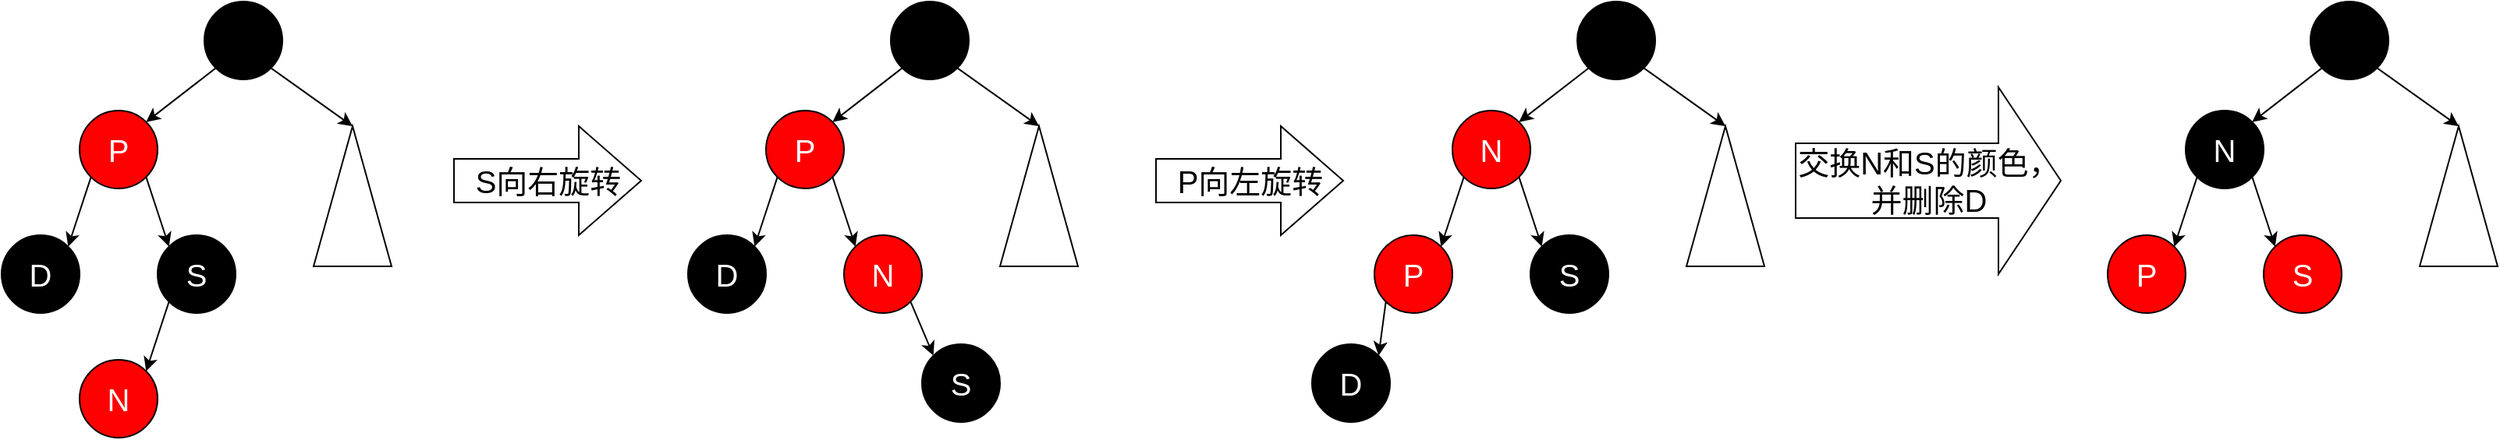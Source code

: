 <mxfile version="20.4.0" type="device"><diagram id="R-cHSDtUfPkVtpVSe-z4" name="Page-1"><mxGraphModel dx="572" dy="705" grid="1" gridSize="10" guides="1" tooltips="1" connect="1" arrows="1" fold="1" page="1" pageScale="1" pageWidth="850" pageHeight="1100" math="0" shadow="0"><root><mxCell id="0"/><mxCell id="1" parent="0"/><mxCell id="n1B0MFmd508IJaJsGRzu-167" style="edgeStyle=none;rounded=0;orthogonalLoop=1;jettySize=auto;html=1;exitX=0;exitY=1;exitDx=0;exitDy=0;entryX=1;entryY=0;entryDx=0;entryDy=0;fontSize=20;fontColor=#000000;" edge="1" parent="1" source="n1B0MFmd508IJaJsGRzu-57" target="n1B0MFmd508IJaJsGRzu-166"><mxGeometry relative="1" as="geometry"/></mxCell><mxCell id="n1B0MFmd508IJaJsGRzu-57" value="&lt;font style=&quot;font-size: 20px;&quot; color=&quot;#ffffff&quot;&gt;S&lt;/font&gt;" style="ellipse;whiteSpace=wrap;html=1;aspect=fixed;fillColor=#000000;" vertex="1" parent="1"><mxGeometry x="1010" y="160" width="50" height="50" as="geometry"/></mxCell><mxCell id="n1B0MFmd508IJaJsGRzu-58" style="edgeStyle=none;rounded=0;orthogonalLoop=1;jettySize=auto;html=1;exitX=0;exitY=1;exitDx=0;exitDy=0;entryX=1;entryY=0;entryDx=0;entryDy=0;fontSize=20;fontColor=#FFFFFF;" edge="1" parent="1" source="n1B0MFmd508IJaJsGRzu-60" target="n1B0MFmd508IJaJsGRzu-61"><mxGeometry relative="1" as="geometry"/></mxCell><mxCell id="n1B0MFmd508IJaJsGRzu-59" style="edgeStyle=none;rounded=0;orthogonalLoop=1;jettySize=auto;html=1;exitX=1;exitY=1;exitDx=0;exitDy=0;entryX=0;entryY=0;entryDx=0;entryDy=0;fontSize=20;fontColor=#FFFFFF;" edge="1" parent="1" source="n1B0MFmd508IJaJsGRzu-60" target="n1B0MFmd508IJaJsGRzu-57"><mxGeometry relative="1" as="geometry"/></mxCell><mxCell id="n1B0MFmd508IJaJsGRzu-60" value="&lt;font color=&quot;#ffffff&quot;&gt;&lt;span style=&quot;font-size: 20px;&quot;&gt;P&lt;br&gt;&lt;/span&gt;&lt;/font&gt;" style="ellipse;whiteSpace=wrap;html=1;aspect=fixed;fillColor=#FF0000;" vertex="1" parent="1"><mxGeometry x="960" y="80" width="50" height="50" as="geometry"/></mxCell><mxCell id="n1B0MFmd508IJaJsGRzu-61" value="&lt;font color=&quot;#ffffff&quot;&gt;&lt;span style=&quot;font-size: 20px;&quot;&gt;D&lt;/span&gt;&lt;/font&gt;" style="ellipse;whiteSpace=wrap;html=1;aspect=fixed;fillColor=#000000;" vertex="1" parent="1"><mxGeometry x="910" y="160" width="50" height="50" as="geometry"/></mxCell><mxCell id="n1B0MFmd508IJaJsGRzu-153" style="edgeStyle=none;rounded=0;orthogonalLoop=1;jettySize=auto;html=1;exitX=0;exitY=1;exitDx=0;exitDy=0;entryX=1;entryY=0;entryDx=0;entryDy=0;fontSize=20;fontColor=#000000;" edge="1" parent="1" source="n1B0MFmd508IJaJsGRzu-152" target="n1B0MFmd508IJaJsGRzu-60"><mxGeometry relative="1" as="geometry"/></mxCell><mxCell id="n1B0MFmd508IJaJsGRzu-155" style="edgeStyle=none;rounded=0;orthogonalLoop=1;jettySize=auto;html=1;exitX=1;exitY=1;exitDx=0;exitDy=0;entryX=1;entryY=0.5;entryDx=0;entryDy=0;fontSize=20;fontColor=#000000;" edge="1" parent="1" source="n1B0MFmd508IJaJsGRzu-152" target="n1B0MFmd508IJaJsGRzu-154"><mxGeometry relative="1" as="geometry"/></mxCell><mxCell id="n1B0MFmd508IJaJsGRzu-152" value="&lt;font color=&quot;#ffffff&quot;&gt;&lt;span style=&quot;font-size: 20px;&quot;&gt;&lt;br&gt;&lt;/span&gt;&lt;/font&gt;" style="ellipse;whiteSpace=wrap;html=1;aspect=fixed;fillColor=#000000;" vertex="1" parent="1"><mxGeometry x="1040" y="10" width="50" height="50" as="geometry"/></mxCell><mxCell id="n1B0MFmd508IJaJsGRzu-154" value="" style="triangle;whiteSpace=wrap;html=1;shadow=0;sketch=0;strokeColor=#000000;fontSize=20;fontColor=#000000;fillColor=#FFFFFF;rotation=-90;" vertex="1" parent="1"><mxGeometry x="1090" y="110" width="90" height="50" as="geometry"/></mxCell><mxCell id="n1B0MFmd508IJaJsGRzu-165" value="&lt;font color=&quot;#000000&quot;&gt;S向右旋转&lt;/font&gt;" style="html=1;shadow=0;dashed=0;align=center;verticalAlign=middle;shape=mxgraph.arrows2.arrow;dy=0.6;dx=40;notch=0;sketch=0;strokeColor=#000000;fontSize=20;fontColor=#FFFFFF;fillColor=#FFFFFF;" vertex="1" parent="1"><mxGeometry x="1200" y="90" width="120" height="70" as="geometry"/></mxCell><mxCell id="n1B0MFmd508IJaJsGRzu-166" value="&lt;font style=&quot;font-size: 20px;&quot; color=&quot;#ffffff&quot;&gt;N&lt;/font&gt;" style="ellipse;whiteSpace=wrap;html=1;aspect=fixed;fillColor=#FF0000;" vertex="1" parent="1"><mxGeometry x="960" y="240" width="50" height="50" as="geometry"/></mxCell><mxCell id="n1B0MFmd508IJaJsGRzu-169" value="&lt;font style=&quot;font-size: 20px;&quot; color=&quot;#ffffff&quot;&gt;S&lt;/font&gt;" style="ellipse;whiteSpace=wrap;html=1;aspect=fixed;fillColor=#000000;" vertex="1" parent="1"><mxGeometry x="1500" y="230" width="50" height="50" as="geometry"/></mxCell><mxCell id="n1B0MFmd508IJaJsGRzu-170" style="edgeStyle=none;rounded=0;orthogonalLoop=1;jettySize=auto;html=1;exitX=0;exitY=1;exitDx=0;exitDy=0;entryX=1;entryY=0;entryDx=0;entryDy=0;fontSize=20;fontColor=#FFFFFF;" edge="1" parent="1" source="n1B0MFmd508IJaJsGRzu-172" target="n1B0MFmd508IJaJsGRzu-173"><mxGeometry relative="1" as="geometry"/></mxCell><mxCell id="n1B0MFmd508IJaJsGRzu-179" style="edgeStyle=none;rounded=0;orthogonalLoop=1;jettySize=auto;html=1;exitX=1;exitY=1;exitDx=0;exitDy=0;entryX=0;entryY=0;entryDx=0;entryDy=0;fontSize=20;fontColor=#FFFFFF;" edge="1" parent="1" source="n1B0MFmd508IJaJsGRzu-172" target="n1B0MFmd508IJaJsGRzu-178"><mxGeometry relative="1" as="geometry"/></mxCell><mxCell id="n1B0MFmd508IJaJsGRzu-172" value="&lt;font color=&quot;#ffffff&quot;&gt;&lt;span style=&quot;font-size: 20px;&quot;&gt;P&lt;br&gt;&lt;/span&gt;&lt;/font&gt;" style="ellipse;whiteSpace=wrap;html=1;aspect=fixed;fillColor=#FF0000;" vertex="1" parent="1"><mxGeometry x="1400" y="80" width="50" height="50" as="geometry"/></mxCell><mxCell id="n1B0MFmd508IJaJsGRzu-173" value="&lt;font color=&quot;#ffffff&quot;&gt;&lt;span style=&quot;font-size: 20px;&quot;&gt;D&lt;/span&gt;&lt;/font&gt;" style="ellipse;whiteSpace=wrap;html=1;aspect=fixed;fillColor=#000000;" vertex="1" parent="1"><mxGeometry x="1350" y="160" width="50" height="50" as="geometry"/></mxCell><mxCell id="n1B0MFmd508IJaJsGRzu-174" style="edgeStyle=none;rounded=0;orthogonalLoop=1;jettySize=auto;html=1;exitX=0;exitY=1;exitDx=0;exitDy=0;entryX=1;entryY=0;entryDx=0;entryDy=0;fontSize=20;fontColor=#000000;" edge="1" parent="1" source="n1B0MFmd508IJaJsGRzu-176" target="n1B0MFmd508IJaJsGRzu-172"><mxGeometry relative="1" as="geometry"/></mxCell><mxCell id="n1B0MFmd508IJaJsGRzu-175" style="edgeStyle=none;rounded=0;orthogonalLoop=1;jettySize=auto;html=1;exitX=1;exitY=1;exitDx=0;exitDy=0;entryX=1;entryY=0.5;entryDx=0;entryDy=0;fontSize=20;fontColor=#000000;" edge="1" parent="1" source="n1B0MFmd508IJaJsGRzu-176" target="n1B0MFmd508IJaJsGRzu-177"><mxGeometry relative="1" as="geometry"/></mxCell><mxCell id="n1B0MFmd508IJaJsGRzu-176" value="&lt;font color=&quot;#ffffff&quot;&gt;&lt;span style=&quot;font-size: 20px;&quot;&gt;&lt;br&gt;&lt;/span&gt;&lt;/font&gt;" style="ellipse;whiteSpace=wrap;html=1;aspect=fixed;fillColor=#000000;" vertex="1" parent="1"><mxGeometry x="1480" y="10" width="50" height="50" as="geometry"/></mxCell><mxCell id="n1B0MFmd508IJaJsGRzu-177" value="" style="triangle;whiteSpace=wrap;html=1;shadow=0;sketch=0;strokeColor=#000000;fontSize=20;fontColor=#000000;fillColor=#FFFFFF;rotation=-90;" vertex="1" parent="1"><mxGeometry x="1530" y="110" width="90" height="50" as="geometry"/></mxCell><mxCell id="n1B0MFmd508IJaJsGRzu-180" style="edgeStyle=none;rounded=0;orthogonalLoop=1;jettySize=auto;html=1;exitX=1;exitY=1;exitDx=0;exitDy=0;entryX=0;entryY=0;entryDx=0;entryDy=0;fontSize=20;fontColor=#FFFFFF;" edge="1" parent="1" source="n1B0MFmd508IJaJsGRzu-178" target="n1B0MFmd508IJaJsGRzu-169"><mxGeometry relative="1" as="geometry"/></mxCell><mxCell id="n1B0MFmd508IJaJsGRzu-178" value="&lt;font style=&quot;font-size: 20px;&quot; color=&quot;#ffffff&quot;&gt;N&lt;/font&gt;" style="ellipse;whiteSpace=wrap;html=1;aspect=fixed;fillColor=#FF0000;" vertex="1" parent="1"><mxGeometry x="1450" y="160" width="50" height="50" as="geometry"/></mxCell><mxCell id="n1B0MFmd508IJaJsGRzu-181" value="&lt;font color=&quot;#000000&quot;&gt;P向左旋转&lt;/font&gt;" style="html=1;shadow=0;dashed=0;align=center;verticalAlign=middle;shape=mxgraph.arrows2.arrow;dy=0.6;dx=40;notch=0;sketch=0;strokeColor=#000000;fontSize=20;fontColor=#FFFFFF;fillColor=#FFFFFF;" vertex="1" parent="1"><mxGeometry x="1650" y="90" width="120" height="70" as="geometry"/></mxCell><mxCell id="n1B0MFmd508IJaJsGRzu-182" value="&lt;font style=&quot;font-size: 20px;&quot; color=&quot;#ffffff&quot;&gt;S&lt;/font&gt;" style="ellipse;whiteSpace=wrap;html=1;aspect=fixed;fillColor=#000000;" vertex="1" parent="1"><mxGeometry x="1890" y="160" width="50" height="50" as="geometry"/></mxCell><mxCell id="n1B0MFmd508IJaJsGRzu-196" style="edgeStyle=none;rounded=0;orthogonalLoop=1;jettySize=auto;html=1;exitX=0;exitY=1;exitDx=0;exitDy=0;entryX=1;entryY=0;entryDx=0;entryDy=0;fontSize=20;fontColor=#FFFFFF;" edge="1" parent="1" source="n1B0MFmd508IJaJsGRzu-185" target="n1B0MFmd508IJaJsGRzu-186"><mxGeometry relative="1" as="geometry"/></mxCell><mxCell id="n1B0MFmd508IJaJsGRzu-185" value="&lt;font color=&quot;#ffffff&quot;&gt;&lt;span style=&quot;font-size: 20px;&quot;&gt;P&lt;br&gt;&lt;/span&gt;&lt;/font&gt;" style="ellipse;whiteSpace=wrap;html=1;aspect=fixed;fillColor=#FF0000;" vertex="1" parent="1"><mxGeometry x="1790" y="160" width="50" height="50" as="geometry"/></mxCell><mxCell id="n1B0MFmd508IJaJsGRzu-186" value="&lt;font color=&quot;#ffffff&quot;&gt;&lt;span style=&quot;font-size: 20px;&quot;&gt;D&lt;/span&gt;&lt;/font&gt;" style="ellipse;whiteSpace=wrap;html=1;aspect=fixed;fillColor=#000000;" vertex="1" parent="1"><mxGeometry x="1750" y="230" width="50" height="50" as="geometry"/></mxCell><mxCell id="n1B0MFmd508IJaJsGRzu-188" style="edgeStyle=none;rounded=0;orthogonalLoop=1;jettySize=auto;html=1;exitX=1;exitY=1;exitDx=0;exitDy=0;entryX=1;entryY=0.5;entryDx=0;entryDy=0;fontSize=20;fontColor=#000000;" edge="1" parent="1" source="n1B0MFmd508IJaJsGRzu-189" target="n1B0MFmd508IJaJsGRzu-190"><mxGeometry relative="1" as="geometry"/></mxCell><mxCell id="n1B0MFmd508IJaJsGRzu-193" style="edgeStyle=none;rounded=0;orthogonalLoop=1;jettySize=auto;html=1;exitX=0;exitY=1;exitDx=0;exitDy=0;entryX=1;entryY=0;entryDx=0;entryDy=0;fontSize=20;fontColor=#FFFFFF;" edge="1" parent="1" source="n1B0MFmd508IJaJsGRzu-189" target="n1B0MFmd508IJaJsGRzu-192"><mxGeometry relative="1" as="geometry"/></mxCell><mxCell id="n1B0MFmd508IJaJsGRzu-189" value="&lt;font color=&quot;#ffffff&quot;&gt;&lt;span style=&quot;font-size: 20px;&quot;&gt;&lt;br&gt;&lt;/span&gt;&lt;/font&gt;" style="ellipse;whiteSpace=wrap;html=1;aspect=fixed;fillColor=#000000;" vertex="1" parent="1"><mxGeometry x="1920" y="10" width="50" height="50" as="geometry"/></mxCell><mxCell id="n1B0MFmd508IJaJsGRzu-190" value="" style="triangle;whiteSpace=wrap;html=1;shadow=0;sketch=0;strokeColor=#000000;fontSize=20;fontColor=#000000;fillColor=#FFFFFF;rotation=-90;" vertex="1" parent="1"><mxGeometry x="1970" y="110" width="90" height="50" as="geometry"/></mxCell><mxCell id="n1B0MFmd508IJaJsGRzu-194" style="edgeStyle=none;rounded=0;orthogonalLoop=1;jettySize=auto;html=1;exitX=0;exitY=1;exitDx=0;exitDy=0;entryX=1;entryY=0;entryDx=0;entryDy=0;fontSize=20;fontColor=#FFFFFF;" edge="1" parent="1" source="n1B0MFmd508IJaJsGRzu-192" target="n1B0MFmd508IJaJsGRzu-185"><mxGeometry relative="1" as="geometry"/></mxCell><mxCell id="n1B0MFmd508IJaJsGRzu-195" style="edgeStyle=none;rounded=0;orthogonalLoop=1;jettySize=auto;html=1;exitX=1;exitY=1;exitDx=0;exitDy=0;entryX=0;entryY=0;entryDx=0;entryDy=0;fontSize=20;fontColor=#FFFFFF;" edge="1" parent="1" source="n1B0MFmd508IJaJsGRzu-192" target="n1B0MFmd508IJaJsGRzu-182"><mxGeometry relative="1" as="geometry"/></mxCell><mxCell id="n1B0MFmd508IJaJsGRzu-192" value="&lt;font style=&quot;font-size: 20px;&quot; color=&quot;#ffffff&quot;&gt;N&lt;/font&gt;" style="ellipse;whiteSpace=wrap;html=1;aspect=fixed;fillColor=#FF0000;" vertex="1" parent="1"><mxGeometry x="1840" y="80" width="50" height="50" as="geometry"/></mxCell><mxCell id="n1B0MFmd508IJaJsGRzu-197" value="&lt;font color=&quot;#000000&quot;&gt;交换N和S的颜色，&lt;br&gt;并删除D&lt;/font&gt;" style="html=1;shadow=0;dashed=0;align=center;verticalAlign=middle;shape=mxgraph.arrows2.arrow;dy=0.6;dx=40;notch=0;sketch=0;strokeColor=#000000;fontSize=20;fontColor=#FFFFFF;fillColor=#FFFFFF;" vertex="1" parent="1"><mxGeometry x="2060" y="65" width="170" height="120" as="geometry"/></mxCell><mxCell id="n1B0MFmd508IJaJsGRzu-198" value="&lt;font style=&quot;font-size: 20px;&quot; color=&quot;#ffffff&quot;&gt;S&lt;/font&gt;" style="ellipse;whiteSpace=wrap;html=1;aspect=fixed;fillColor=#FF0000;" vertex="1" parent="1"><mxGeometry x="2360" y="160" width="50" height="50" as="geometry"/></mxCell><mxCell id="n1B0MFmd508IJaJsGRzu-200" value="&lt;font color=&quot;#ffffff&quot;&gt;&lt;span style=&quot;font-size: 20px;&quot;&gt;P&lt;br&gt;&lt;/span&gt;&lt;/font&gt;" style="ellipse;whiteSpace=wrap;html=1;aspect=fixed;fillColor=#FF0000;" vertex="1" parent="1"><mxGeometry x="2260" y="160" width="50" height="50" as="geometry"/></mxCell><mxCell id="n1B0MFmd508IJaJsGRzu-202" style="edgeStyle=none;rounded=0;orthogonalLoop=1;jettySize=auto;html=1;exitX=1;exitY=1;exitDx=0;exitDy=0;entryX=1;entryY=0.5;entryDx=0;entryDy=0;fontSize=20;fontColor=#000000;" edge="1" parent="1" source="n1B0MFmd508IJaJsGRzu-204" target="n1B0MFmd508IJaJsGRzu-205"><mxGeometry relative="1" as="geometry"/></mxCell><mxCell id="n1B0MFmd508IJaJsGRzu-203" style="edgeStyle=none;rounded=0;orthogonalLoop=1;jettySize=auto;html=1;exitX=0;exitY=1;exitDx=0;exitDy=0;entryX=1;entryY=0;entryDx=0;entryDy=0;fontSize=20;fontColor=#FFFFFF;" edge="1" parent="1" source="n1B0MFmd508IJaJsGRzu-204" target="n1B0MFmd508IJaJsGRzu-208"><mxGeometry relative="1" as="geometry"/></mxCell><mxCell id="n1B0MFmd508IJaJsGRzu-204" value="&lt;font color=&quot;#ffffff&quot;&gt;&lt;span style=&quot;font-size: 20px;&quot;&gt;&lt;br&gt;&lt;/span&gt;&lt;/font&gt;" style="ellipse;whiteSpace=wrap;html=1;aspect=fixed;fillColor=#000000;" vertex="1" parent="1"><mxGeometry x="2390" y="10" width="50" height="50" as="geometry"/></mxCell><mxCell id="n1B0MFmd508IJaJsGRzu-205" value="" style="triangle;whiteSpace=wrap;html=1;shadow=0;sketch=0;strokeColor=#000000;fontSize=20;fontColor=#000000;fillColor=#FFFFFF;rotation=-90;" vertex="1" parent="1"><mxGeometry x="2440" y="110" width="90" height="50" as="geometry"/></mxCell><mxCell id="n1B0MFmd508IJaJsGRzu-206" style="edgeStyle=none;rounded=0;orthogonalLoop=1;jettySize=auto;html=1;exitX=0;exitY=1;exitDx=0;exitDy=0;entryX=1;entryY=0;entryDx=0;entryDy=0;fontSize=20;fontColor=#FFFFFF;" edge="1" parent="1" source="n1B0MFmd508IJaJsGRzu-208" target="n1B0MFmd508IJaJsGRzu-200"><mxGeometry relative="1" as="geometry"/></mxCell><mxCell id="n1B0MFmd508IJaJsGRzu-207" style="edgeStyle=none;rounded=0;orthogonalLoop=1;jettySize=auto;html=1;exitX=1;exitY=1;exitDx=0;exitDy=0;entryX=0;entryY=0;entryDx=0;entryDy=0;fontSize=20;fontColor=#FFFFFF;" edge="1" parent="1" source="n1B0MFmd508IJaJsGRzu-208" target="n1B0MFmd508IJaJsGRzu-198"><mxGeometry relative="1" as="geometry"/></mxCell><mxCell id="n1B0MFmd508IJaJsGRzu-208" value="&lt;font style=&quot;font-size: 20px;&quot; color=&quot;#ffffff&quot;&gt;N&lt;/font&gt;" style="ellipse;whiteSpace=wrap;html=1;aspect=fixed;fillColor=#000000;" vertex="1" parent="1"><mxGeometry x="2310" y="80" width="50" height="50" as="geometry"/></mxCell></root></mxGraphModel></diagram></mxfile>